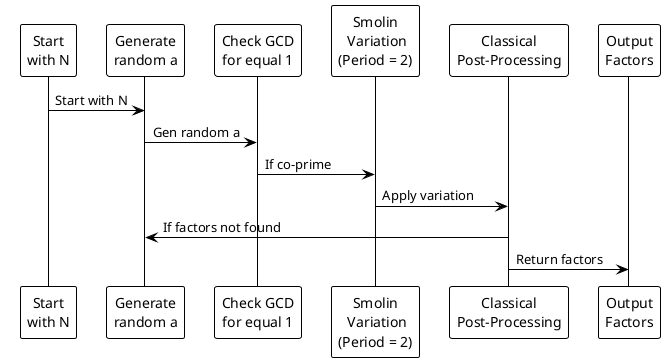 @startuml
!theme plain

participant "Start\nwith N" as Init
participant "Generate\nrandom a" as RandomA
participant "Check GCD\nfor equal 1" as GCDCheck
participant "Smolin\n Variation\n(Period = 2)" as SmolinVar
participant "Classical\nPost-Processing" as PostProc
participant "Output\nFactors" as Output

Init -> RandomA: Start with N
RandomA -> GCDCheck: Gen random a
GCDCheck -> SmolinVar: If co-prime
SmolinVar -> PostProc: Apply variation
PostProc -> RandomA: If factors not found
PostProc -> Output: Return factors

@enduml
